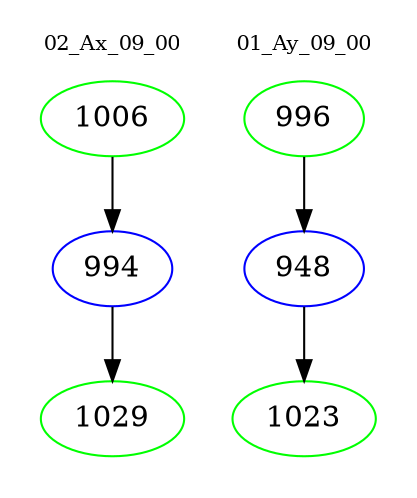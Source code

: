 digraph{
subgraph cluster_0 {
color = white
label = "02_Ax_09_00";
fontsize=10;
T0_1006 [label="1006", color="green"]
T0_1006 -> T0_994 [color="black"]
T0_994 [label="994", color="blue"]
T0_994 -> T0_1029 [color="black"]
T0_1029 [label="1029", color="green"]
}
subgraph cluster_1 {
color = white
label = "01_Ay_09_00";
fontsize=10;
T1_996 [label="996", color="green"]
T1_996 -> T1_948 [color="black"]
T1_948 [label="948", color="blue"]
T1_948 -> T1_1023 [color="black"]
T1_1023 [label="1023", color="green"]
}
}
